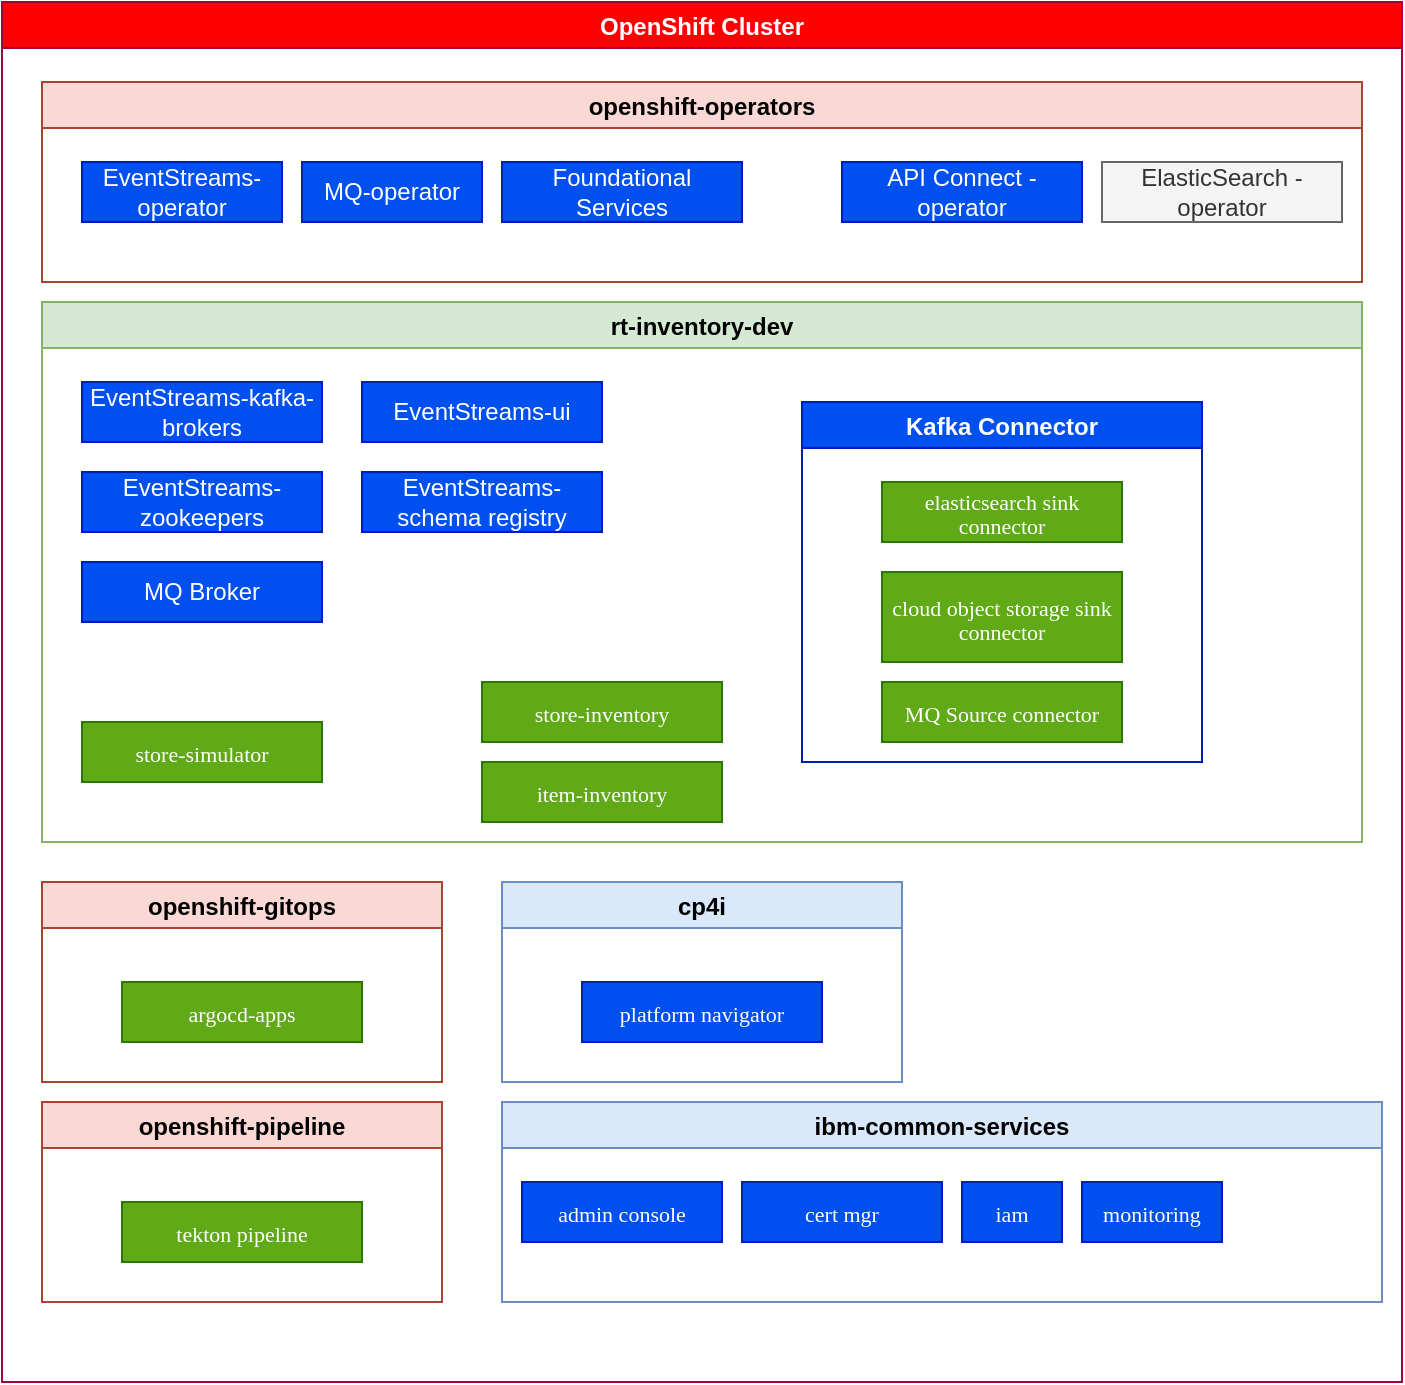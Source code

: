 <mxfile>
    <diagram id="DI6zT22FTgyFtFcUrmey" name="Page-1">
        <mxGraphModel dx="934" dy="373" grid="1" gridSize="10" guides="1" tooltips="1" connect="1" arrows="1" fold="1" page="1" pageScale="1" pageWidth="850" pageHeight="1100" math="0" shadow="0">
            <root>
                <mxCell id="0"/>
                <mxCell id="1" parent="0"/>
                <mxCell id="2" value="OpenShift Cluster" style="swimlane;fillColor=#FF0000;fontColor=#ffffff;strokeColor=#A50040;" parent="1" vertex="1">
                    <mxGeometry x="20" y="120" width="700" height="690" as="geometry"/>
                </mxCell>
                <mxCell id="3" value="openshift-operators" style="swimlane;fillColor=#fad9d5;strokeColor=#ae4132;" parent="2" vertex="1">
                    <mxGeometry x="20" y="40" width="660" height="100" as="geometry"/>
                </mxCell>
                <mxCell id="4" value="EventStreams-operator" style="rounded=0;whiteSpace=wrap;html=1;fillColor=#0050ef;fontColor=#ffffff;strokeColor=#001DBC;" parent="3" vertex="1">
                    <mxGeometry x="20" y="40" width="100" height="30" as="geometry"/>
                </mxCell>
                <mxCell id="7" value="MQ-operator" style="rounded=0;whiteSpace=wrap;html=1;fillColor=#0050ef;fontColor=#ffffff;strokeColor=#001DBC;" parent="3" vertex="1">
                    <mxGeometry x="130" y="40" width="90" height="30" as="geometry"/>
                </mxCell>
                <mxCell id="23" value="API Connect -operator" style="rounded=0;whiteSpace=wrap;html=1;fillColor=#0050ef;fontColor=#ffffff;strokeColor=#001DBC;" parent="3" vertex="1">
                    <mxGeometry x="400" y="40" width="120" height="30" as="geometry"/>
                </mxCell>
                <mxCell id="26" value="ElasticSearch -operator" style="rounded=0;whiteSpace=wrap;html=1;fillColor=#f5f5f5;fontColor=#333333;strokeColor=#666666;" parent="3" vertex="1">
                    <mxGeometry x="530" y="40" width="120" height="30" as="geometry"/>
                </mxCell>
                <mxCell id="32" value="Foundational Services" style="rounded=0;whiteSpace=wrap;html=1;fillColor=#0050ef;fontColor=#ffffff;strokeColor=#001DBC;" vertex="1" parent="3">
                    <mxGeometry x="230" y="40" width="120" height="30" as="geometry"/>
                </mxCell>
                <mxCell id="8" value="rt-inventory-dev" style="swimlane;fillColor=#d5e8d4;strokeColor=#82b366;" parent="2" vertex="1">
                    <mxGeometry x="20" y="150" width="660" height="270" as="geometry"/>
                </mxCell>
                <mxCell id="9" value="EventStreams-kafka-brokers" style="rounded=0;whiteSpace=wrap;html=1;fillColor=#0050ef;fontColor=#ffffff;strokeColor=#001DBC;" parent="8" vertex="1">
                    <mxGeometry x="20" y="40" width="120" height="30" as="geometry"/>
                </mxCell>
                <mxCell id="11" value="EventStreams-zookeepers" style="rounded=0;whiteSpace=wrap;html=1;fillColor=#0050ef;fontColor=#ffffff;strokeColor=#001DBC;" parent="8" vertex="1">
                    <mxGeometry x="20" y="85" width="120" height="30" as="geometry"/>
                </mxCell>
                <mxCell id="12" value="&lt;p class=&quot;p1&quot; style=&quot;margin: 0px; font-stretch: normal; font-size: 11px; line-height: normal; font-family: menlo;&quot;&gt;&lt;span class=&quot;s1&quot;&gt;item-inventory&lt;/span&gt;&lt;/p&gt;" style="rounded=0;whiteSpace=wrap;html=1;fillColor=#60a917;fontColor=#FFFFFF;strokeColor=#2D7600;" parent="8" vertex="1">
                    <mxGeometry x="220" y="230" width="120" height="30" as="geometry"/>
                </mxCell>
                <mxCell id="13" value="&lt;p class=&quot;p1&quot; style=&quot;margin: 0px ; font-stretch: normal ; font-size: 11px ; line-height: normal ; font-family: &amp;#34;menlo&amp;#34;&quot;&gt;&lt;span class=&quot;s1&quot;&gt;store-inventory&lt;/span&gt;&lt;/p&gt;" style="rounded=0;whiteSpace=wrap;html=1;fillColor=#60a917;fontColor=#FFFFFF;strokeColor=#2D7600;" parent="8" vertex="1">
                    <mxGeometry x="220" y="190" width="120" height="30" as="geometry"/>
                </mxCell>
                <mxCell id="14" value="&lt;p class=&quot;p1&quot; style=&quot;margin: 0px ; font-stretch: normal ; font-size: 11px ; line-height: normal ; font-family: &amp;#34;menlo&amp;#34;&quot;&gt;&lt;span class=&quot;s1&quot;&gt;store-simulator&lt;/span&gt;&lt;/p&gt;" style="rounded=0;whiteSpace=wrap;html=1;fillColor=#60a917;fontColor=#FFFFFF;strokeColor=#2D7600;" parent="8" vertex="1">
                    <mxGeometry x="20" y="210" width="120" height="30" as="geometry"/>
                </mxCell>
                <mxCell id="15" value="EventStreams-ui" style="rounded=0;whiteSpace=wrap;html=1;fillColor=#0050ef;fontColor=#ffffff;strokeColor=#001DBC;" parent="8" vertex="1">
                    <mxGeometry x="160" y="40" width="120" height="30" as="geometry"/>
                </mxCell>
                <mxCell id="16" value="EventStreams-schema registry" style="rounded=0;whiteSpace=wrap;html=1;fillColor=#0050ef;fontColor=#ffffff;strokeColor=#001DBC;" parent="8" vertex="1">
                    <mxGeometry x="160" y="85" width="120" height="30" as="geometry"/>
                </mxCell>
                <mxCell id="19" value="Kafka Connector" style="swimlane;fillColor=#0050ef;strokeColor=#001DBC;fontColor=#ffffff;" parent="8" vertex="1">
                    <mxGeometry x="380" y="50" width="200" height="180" as="geometry"/>
                </mxCell>
                <mxCell id="18" value="&lt;p class=&quot;p1&quot; style=&quot;margin: 0px ; font-stretch: normal ; font-size: 11px ; line-height: normal ; font-family: &amp;#34;menlo&amp;#34;&quot;&gt;&lt;span class=&quot;s1&quot;&gt;elasticsearch sink connector&lt;/span&gt;&lt;/p&gt;" style="rounded=0;whiteSpace=wrap;html=1;fillColor=#60a917;fontColor=#FFFFFF;strokeColor=#2D7600;" parent="19" vertex="1">
                    <mxGeometry x="40" y="40" width="120" height="30" as="geometry"/>
                </mxCell>
                <mxCell id="22" value="&lt;p class=&quot;p1&quot; style=&quot;margin: 0px ; font-stretch: normal ; font-size: 11px ; line-height: normal ; font-family: &amp;#34;menlo&amp;#34;&quot;&gt;&lt;span class=&quot;s1&quot;&gt;cloud object storage sink connector&lt;/span&gt;&lt;/p&gt;" style="rounded=0;whiteSpace=wrap;html=1;fillColor=#60a917;fontColor=#FFFFFF;strokeColor=#2D7600;" parent="19" vertex="1">
                    <mxGeometry x="40" y="85" width="120" height="45" as="geometry"/>
                </mxCell>
                <mxCell id="24" value="&lt;p class=&quot;p1&quot; style=&quot;margin: 0px ; font-stretch: normal ; font-size: 11px ; line-height: normal ; font-family: &amp;#34;menlo&amp;#34;&quot;&gt;&lt;span class=&quot;s1&quot;&gt;MQ Source connector&lt;/span&gt;&lt;/p&gt;" style="rounded=0;whiteSpace=wrap;html=1;fillColor=#60a917;fontColor=#FFFFFF;strokeColor=#2D7600;" parent="19" vertex="1">
                    <mxGeometry x="40" y="140" width="120" height="30" as="geometry"/>
                </mxCell>
                <mxCell id="25" value="MQ Broker" style="rounded=0;whiteSpace=wrap;html=1;fillColor=#0050ef;fontColor=#ffffff;strokeColor=#001DBC;" parent="8" vertex="1">
                    <mxGeometry x="20" y="130" width="120" height="30" as="geometry"/>
                </mxCell>
                <mxCell id="27" value="openshift-gitops" style="swimlane;fillColor=#fad9d5;strokeColor=#ae4132;" parent="2" vertex="1">
                    <mxGeometry x="20" y="440" width="200" height="100" as="geometry"/>
                </mxCell>
                <mxCell id="29" value="&lt;p class=&quot;p1&quot; style=&quot;margin: 0px ; font-stretch: normal ; font-size: 11px ; line-height: normal ; font-family: &amp;#34;menlo&amp;#34;&quot;&gt;&lt;span class=&quot;s1&quot;&gt;argocd-apps&lt;/span&gt;&lt;/p&gt;" style="rounded=0;whiteSpace=wrap;html=1;fillColor=#60a917;fontColor=#FFFFFF;strokeColor=#2D7600;" parent="27" vertex="1">
                    <mxGeometry x="40" y="50" width="120" height="30" as="geometry"/>
                </mxCell>
                <mxCell id="28" value="openshift-pipeline" style="swimlane;fillColor=#fad9d5;strokeColor=#ae4132;" parent="2" vertex="1">
                    <mxGeometry x="20" y="550" width="200" height="100" as="geometry"/>
                </mxCell>
                <mxCell id="30" value="&lt;p class=&quot;p1&quot; style=&quot;margin: 0px ; font-stretch: normal ; font-size: 11px ; line-height: normal ; font-family: &amp;#34;menlo&amp;#34;&quot;&gt;&lt;span class=&quot;s1&quot;&gt;tekton pipeline&lt;/span&gt;&lt;/p&gt;" style="rounded=0;whiteSpace=wrap;html=1;fillColor=#60a917;fontColor=#FFFFFF;strokeColor=#2D7600;" parent="28" vertex="1">
                    <mxGeometry x="40" y="50" width="120" height="30" as="geometry"/>
                </mxCell>
                <mxCell id="57" value="cp4i" style="swimlane;fillColor=#dae8fc;strokeColor=#6c8ebf;" vertex="1" parent="2">
                    <mxGeometry x="250" y="440" width="200" height="100" as="geometry"/>
                </mxCell>
                <mxCell id="58" value="&lt;p class=&quot;p1&quot; style=&quot;margin: 0px ; font-stretch: normal ; font-size: 11px ; line-height: normal ; font-family: &amp;#34;menlo&amp;#34;&quot;&gt;&lt;span class=&quot;s1&quot;&gt;platform navigator&lt;/span&gt;&lt;/p&gt;" style="rounded=0;whiteSpace=wrap;html=1;fillColor=#0050ef;fontColor=#ffffff;strokeColor=#001DBC;" vertex="1" parent="57">
                    <mxGeometry x="40" y="50" width="120" height="30" as="geometry"/>
                </mxCell>
                <mxCell id="59" value="ibm-common-services" style="swimlane;fillColor=#dae8fc;strokeColor=#6c8ebf;" vertex="1" parent="2">
                    <mxGeometry x="250" y="550" width="440" height="100" as="geometry"/>
                </mxCell>
                <mxCell id="60" value="&lt;p class=&quot;p1&quot; style=&quot;margin: 0px ; font-stretch: normal ; font-size: 11px ; line-height: normal ; font-family: &amp;#34;menlo&amp;#34;&quot;&gt;&lt;span class=&quot;s1&quot;&gt;admin console&lt;/span&gt;&lt;/p&gt;" style="rounded=0;whiteSpace=wrap;html=1;fillColor=#0050ef;fontColor=#ffffff;strokeColor=#001DBC;" vertex="1" parent="59">
                    <mxGeometry x="10" y="40" width="100" height="30" as="geometry"/>
                </mxCell>
                <mxCell id="61" value="&lt;p class=&quot;p1&quot; style=&quot;margin: 0px ; font-stretch: normal ; font-size: 11px ; line-height: normal ; font-family: &amp;#34;menlo&amp;#34;&quot;&gt;&lt;span class=&quot;s1&quot;&gt;cert mgr&lt;/span&gt;&lt;/p&gt;" style="rounded=0;whiteSpace=wrap;html=1;fillColor=#0050ef;fontColor=#ffffff;strokeColor=#001DBC;" vertex="1" parent="59">
                    <mxGeometry x="120" y="40" width="100" height="30" as="geometry"/>
                </mxCell>
                <mxCell id="62" value="&lt;p class=&quot;p1&quot; style=&quot;margin: 0px ; font-stretch: normal ; font-size: 11px ; line-height: normal ; font-family: &amp;#34;menlo&amp;#34;&quot;&gt;&lt;span class=&quot;s1&quot;&gt;iam&lt;/span&gt;&lt;/p&gt;" style="rounded=0;whiteSpace=wrap;html=1;fillColor=#0050ef;fontColor=#ffffff;strokeColor=#001DBC;" vertex="1" parent="59">
                    <mxGeometry x="230" y="40" width="50" height="30" as="geometry"/>
                </mxCell>
                <mxCell id="63" value="&lt;p class=&quot;p1&quot; style=&quot;margin: 0px ; font-stretch: normal ; font-size: 11px ; line-height: normal ; font-family: &amp;#34;menlo&amp;#34;&quot;&gt;&lt;span class=&quot;s1&quot;&gt;monitoring&lt;/span&gt;&lt;/p&gt;" style="rounded=0;whiteSpace=wrap;html=1;fillColor=#0050ef;fontColor=#ffffff;strokeColor=#001DBC;" vertex="1" parent="59">
                    <mxGeometry x="290" y="40" width="70" height="30" as="geometry"/>
                </mxCell>
            </root>
        </mxGraphModel>
    </diagram>
</mxfile>